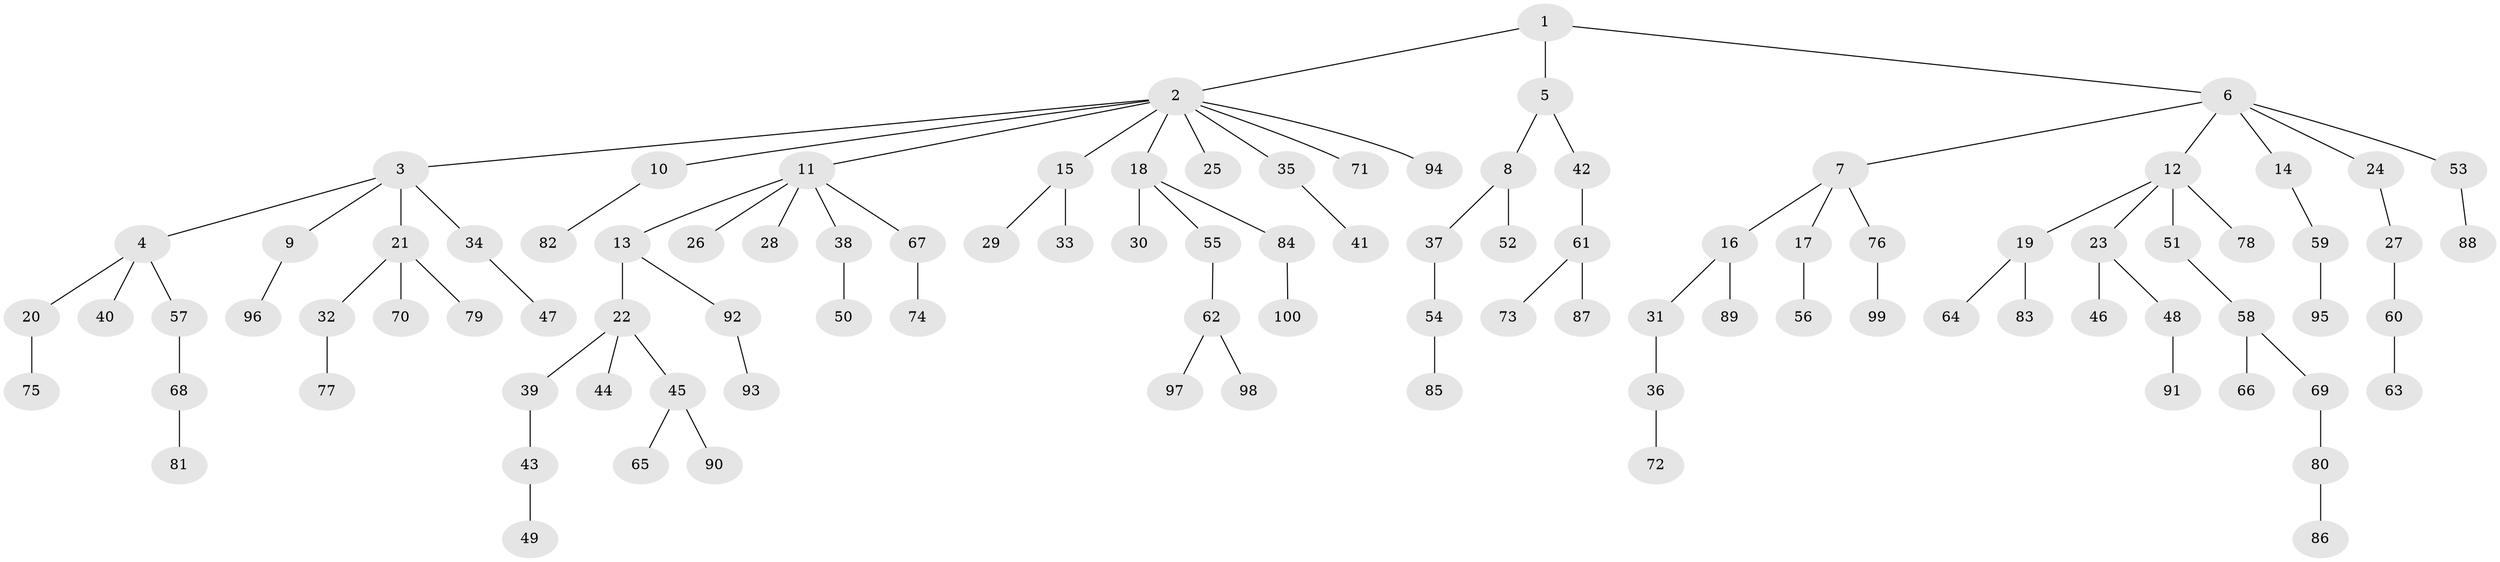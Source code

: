 // Generated by graph-tools (version 1.1) at 2025/11/02/21/25 10:11:10]
// undirected, 100 vertices, 99 edges
graph export_dot {
graph [start="1"]
  node [color=gray90,style=filled];
  1;
  2;
  3;
  4;
  5;
  6;
  7;
  8;
  9;
  10;
  11;
  12;
  13;
  14;
  15;
  16;
  17;
  18;
  19;
  20;
  21;
  22;
  23;
  24;
  25;
  26;
  27;
  28;
  29;
  30;
  31;
  32;
  33;
  34;
  35;
  36;
  37;
  38;
  39;
  40;
  41;
  42;
  43;
  44;
  45;
  46;
  47;
  48;
  49;
  50;
  51;
  52;
  53;
  54;
  55;
  56;
  57;
  58;
  59;
  60;
  61;
  62;
  63;
  64;
  65;
  66;
  67;
  68;
  69;
  70;
  71;
  72;
  73;
  74;
  75;
  76;
  77;
  78;
  79;
  80;
  81;
  82;
  83;
  84;
  85;
  86;
  87;
  88;
  89;
  90;
  91;
  92;
  93;
  94;
  95;
  96;
  97;
  98;
  99;
  100;
  1 -- 2;
  1 -- 5;
  1 -- 6;
  2 -- 3;
  2 -- 10;
  2 -- 11;
  2 -- 15;
  2 -- 18;
  2 -- 25;
  2 -- 35;
  2 -- 71;
  2 -- 94;
  3 -- 4;
  3 -- 9;
  3 -- 21;
  3 -- 34;
  4 -- 20;
  4 -- 40;
  4 -- 57;
  5 -- 8;
  5 -- 42;
  6 -- 7;
  6 -- 12;
  6 -- 14;
  6 -- 24;
  6 -- 53;
  7 -- 16;
  7 -- 17;
  7 -- 76;
  8 -- 37;
  8 -- 52;
  9 -- 96;
  10 -- 82;
  11 -- 13;
  11 -- 26;
  11 -- 28;
  11 -- 38;
  11 -- 67;
  12 -- 19;
  12 -- 23;
  12 -- 51;
  12 -- 78;
  13 -- 22;
  13 -- 92;
  14 -- 59;
  15 -- 29;
  15 -- 33;
  16 -- 31;
  16 -- 89;
  17 -- 56;
  18 -- 30;
  18 -- 55;
  18 -- 84;
  19 -- 64;
  19 -- 83;
  20 -- 75;
  21 -- 32;
  21 -- 70;
  21 -- 79;
  22 -- 39;
  22 -- 44;
  22 -- 45;
  23 -- 46;
  23 -- 48;
  24 -- 27;
  27 -- 60;
  31 -- 36;
  32 -- 77;
  34 -- 47;
  35 -- 41;
  36 -- 72;
  37 -- 54;
  38 -- 50;
  39 -- 43;
  42 -- 61;
  43 -- 49;
  45 -- 65;
  45 -- 90;
  48 -- 91;
  51 -- 58;
  53 -- 88;
  54 -- 85;
  55 -- 62;
  57 -- 68;
  58 -- 66;
  58 -- 69;
  59 -- 95;
  60 -- 63;
  61 -- 73;
  61 -- 87;
  62 -- 97;
  62 -- 98;
  67 -- 74;
  68 -- 81;
  69 -- 80;
  76 -- 99;
  80 -- 86;
  84 -- 100;
  92 -- 93;
}
